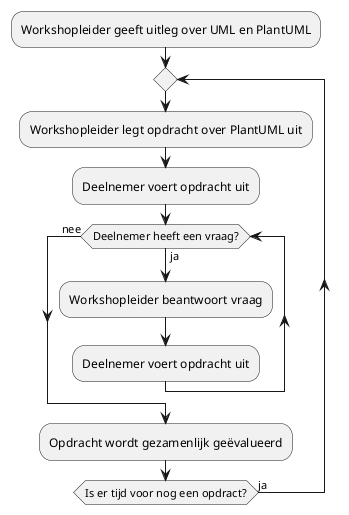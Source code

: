 @startuml

:Workshopleider geeft uitleg over UML en PlantUML;
repeat
    :Workshopleider legt opdracht over PlantUML uit;
    :Deelnemer voert opdracht uit;
    while (Deelnemer heeft een vraag?) is (ja)
        :Workshopleider beantwoort vraag;
        :Deelnemer voert opdracht uit;
    endwhile (nee)
    :Opdracht wordt gezamenlijk geëvalueerd;
repeat while (Is er tijd voor nog een opdract?) is (ja)

@enduml
